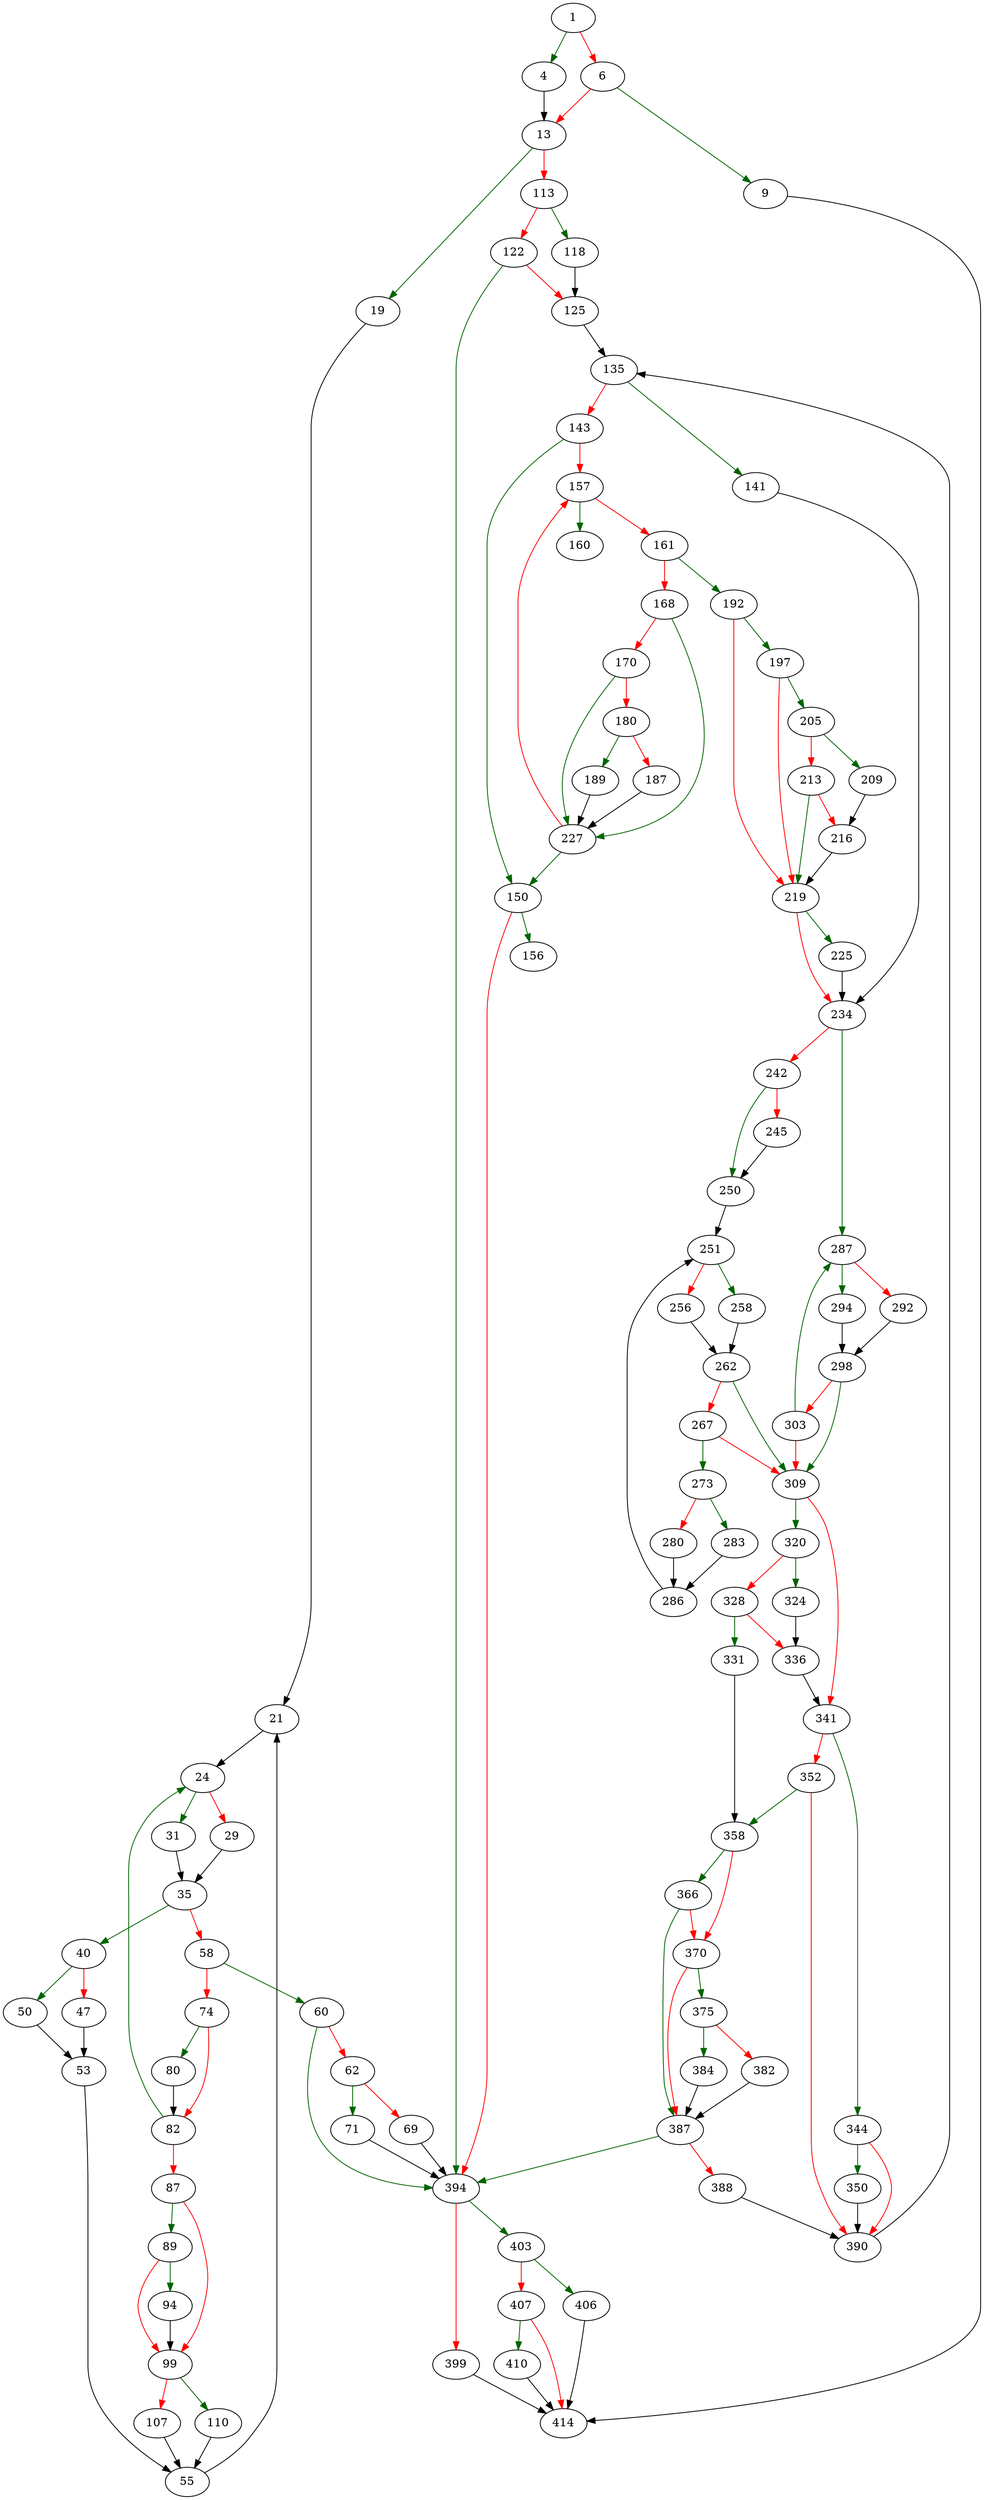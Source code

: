 strict digraph "cut_file" {
	// Node definitions.
	1 [entry=true];
	4;
	6;
	13;
	9;
	414;
	19;
	113;
	21;
	24;
	31;
	29;
	35;
	40;
	58;
	50;
	47;
	53;
	55;
	60;
	74;
	394;
	62;
	71;
	69;
	80;
	82;
	87;
	89;
	99;
	94;
	110;
	107;
	118;
	122;
	125;
	135;
	141;
	143;
	234;
	150;
	157;
	156;
	160;
	161;
	192;
	168;
	227;
	170;
	180;
	189;
	187;
	197;
	219;
	205;
	209;
	213;
	216;
	225;
	287;
	242;
	250;
	245;
	251;
	258;
	256;
	262;
	309;
	267;
	273;
	283;
	280;
	286;
	294;
	292;
	298;
	303;
	320;
	341;
	324;
	328;
	336;
	331;
	358;
	344;
	352;
	350;
	390;
	366;
	370;
	387;
	375;
	384;
	382;
	388;
	403;
	399;
	406;
	407;
	410;

	// Edge definitions.
	1 -> 4 [
		color=darkgreen
		cond=true
	];
	1 -> 6 [
		color=red
		cond=false
	];
	4 -> 13;
	6 -> 13 [
		color=red
		cond=false
	];
	6 -> 9 [
		color=darkgreen
		cond=true
	];
	13 -> 19 [
		color=darkgreen
		cond=true
	];
	13 -> 113 [
		color=red
		cond=false
	];
	9 -> 414;
	19 -> 21;
	113 -> 118 [
		color=darkgreen
		cond=true
	];
	113 -> 122 [
		color=red
		cond=false
	];
	21 -> 24;
	24 -> 31 [
		color=darkgreen
		cond=true
	];
	24 -> 29 [
		color=red
		cond=false
	];
	31 -> 35;
	29 -> 35;
	35 -> 40 [
		color=darkgreen
		cond=true
	];
	35 -> 58 [
		color=red
		cond=false
	];
	40 -> 50 [
		color=darkgreen
		cond=true
	];
	40 -> 47 [
		color=red
		cond=false
	];
	58 -> 60 [
		color=darkgreen
		cond=true
	];
	58 -> 74 [
		color=red
		cond=false
	];
	50 -> 53;
	47 -> 53;
	53 -> 55;
	55 -> 21;
	60 -> 394 [
		color=darkgreen
		cond=true
	];
	60 -> 62 [
		color=red
		cond=false
	];
	74 -> 80 [
		color=darkgreen
		cond=true
	];
	74 -> 82 [
		color=red
		cond=false
	];
	394 -> 403 [
		color=darkgreen
		cond=true
	];
	394 -> 399 [
		color=red
		cond=false
	];
	62 -> 71 [
		color=darkgreen
		cond=true
	];
	62 -> 69 [
		color=red
		cond=false
	];
	71 -> 394;
	69 -> 394;
	80 -> 82;
	82 -> 24 [
		color=darkgreen
		cond=true
	];
	82 -> 87 [
		color=red
		cond=false
	];
	87 -> 89 [
		color=darkgreen
		cond=true
	];
	87 -> 99 [
		color=red
		cond=false
	];
	89 -> 99 [
		color=red
		cond=false
	];
	89 -> 94 [
		color=darkgreen
		cond=true
	];
	99 -> 110 [
		color=darkgreen
		cond=true
	];
	99 -> 107 [
		color=red
		cond=false
	];
	94 -> 99;
	110 -> 55;
	107 -> 55;
	118 -> 125;
	122 -> 394 [
		color=darkgreen
		cond=true
	];
	122 -> 125 [
		color=red
		cond=false
	];
	125 -> 135;
	135 -> 141 [
		color=darkgreen
		cond=true
	];
	135 -> 143 [
		color=red
		cond=false
	];
	141 -> 234;
	143 -> 150 [
		color=darkgreen
		cond=true
	];
	143 -> 157 [
		color=red
		cond=false
	];
	234 -> 287 [
		color=darkgreen
		cond=true
	];
	234 -> 242 [
		color=red
		cond=false
	];
	150 -> 394 [
		color=red
		cond=false
	];
	150 -> 156 [
		color=darkgreen
		cond=true
	];
	157 -> 160 [
		color=darkgreen
		cond=true
	];
	157 -> 161 [
		color=red
		cond=false
	];
	161 -> 192 [
		color=darkgreen
		cond=true
	];
	161 -> 168 [
		color=red
		cond=false
	];
	192 -> 197 [
		color=darkgreen
		cond=true
	];
	192 -> 219 [
		color=red
		cond=false
	];
	168 -> 227 [
		color=darkgreen
		cond=true
	];
	168 -> 170 [
		color=red
		cond=false
	];
	227 -> 150 [
		color=darkgreen
		cond=true
	];
	227 -> 157 [
		color=red
		cond=false
	];
	170 -> 227 [
		color=darkgreen
		cond=true
	];
	170 -> 180 [
		color=red
		cond=false
	];
	180 -> 189 [
		color=darkgreen
		cond=true
	];
	180 -> 187 [
		color=red
		cond=false
	];
	189 -> 227;
	187 -> 227;
	197 -> 219 [
		color=red
		cond=false
	];
	197 -> 205 [
		color=darkgreen
		cond=true
	];
	219 -> 234 [
		color=red
		cond=false
	];
	219 -> 225 [
		color=darkgreen
		cond=true
	];
	205 -> 209 [
		color=darkgreen
		cond=true
	];
	205 -> 213 [
		color=red
		cond=false
	];
	209 -> 216;
	213 -> 219 [
		color=darkgreen
		cond=true
	];
	213 -> 216 [
		color=red
		cond=false
	];
	216 -> 219;
	225 -> 234;
	287 -> 294 [
		color=darkgreen
		cond=true
	];
	287 -> 292 [
		color=red
		cond=false
	];
	242 -> 250 [
		color=darkgreen
		cond=true
	];
	242 -> 245 [
		color=red
		cond=false
	];
	250 -> 251;
	245 -> 250;
	251 -> 258 [
		color=darkgreen
		cond=true
	];
	251 -> 256 [
		color=red
		cond=false
	];
	258 -> 262;
	256 -> 262;
	262 -> 309 [
		color=darkgreen
		cond=true
	];
	262 -> 267 [
		color=red
		cond=false
	];
	309 -> 320 [
		color=darkgreen
		cond=true
	];
	309 -> 341 [
		color=red
		cond=false
	];
	267 -> 309 [
		color=red
		cond=false
	];
	267 -> 273 [
		color=darkgreen
		cond=true
	];
	273 -> 283 [
		color=darkgreen
		cond=true
	];
	273 -> 280 [
		color=red
		cond=false
	];
	283 -> 286;
	280 -> 286;
	286 -> 251;
	294 -> 298;
	292 -> 298;
	298 -> 309 [
		color=darkgreen
		cond=true
	];
	298 -> 303 [
		color=red
		cond=false
	];
	303 -> 287 [
		color=darkgreen
		cond=true
	];
	303 -> 309 [
		color=red
		cond=false
	];
	320 -> 324 [
		color=darkgreen
		cond=true
	];
	320 -> 328 [
		color=red
		cond=false
	];
	341 -> 344 [
		color=darkgreen
		cond=true
	];
	341 -> 352 [
		color=red
		cond=false
	];
	324 -> 336;
	328 -> 336 [
		color=red
		cond=false
	];
	328 -> 331 [
		color=darkgreen
		cond=true
	];
	336 -> 341;
	331 -> 358;
	358 -> 366 [
		color=darkgreen
		cond=true
	];
	358 -> 370 [
		color=red
		cond=false
	];
	344 -> 350 [
		color=darkgreen
		cond=true
	];
	344 -> 390 [
		color=red
		cond=false
	];
	352 -> 358 [
		color=darkgreen
		cond=true
	];
	352 -> 390 [
		color=red
		cond=false
	];
	350 -> 390;
	390 -> 135;
	366 -> 370 [
		color=red
		cond=false
	];
	366 -> 387 [
		color=darkgreen
		cond=true
	];
	370 -> 387 [
		color=red
		cond=false
	];
	370 -> 375 [
		color=darkgreen
		cond=true
	];
	387 -> 394 [
		color=darkgreen
		cond=true
	];
	387 -> 388 [
		color=red
		cond=false
	];
	375 -> 384 [
		color=darkgreen
		cond=true
	];
	375 -> 382 [
		color=red
		cond=false
	];
	384 -> 387;
	382 -> 387;
	388 -> 390;
	403 -> 406 [
		color=darkgreen
		cond=true
	];
	403 -> 407 [
		color=red
		cond=false
	];
	399 -> 414;
	406 -> 414;
	407 -> 414 [
		color=red
		cond=false
	];
	407 -> 410 [
		color=darkgreen
		cond=true
	];
	410 -> 414;
}
